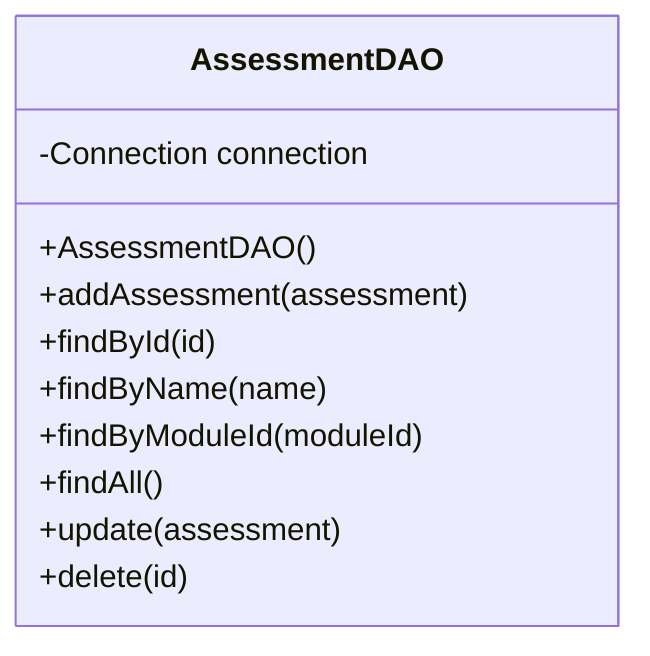 classDiagram
    class AssessmentDAO {
        -Connection connection

        +AssessmentDAO()
        +addAssessment(assessment)
        +findById(id)
        +findByName(name)
        +findByModuleId(moduleId)
        +findAll()
        +update(assessment)
        +delete(id)
    }